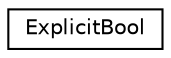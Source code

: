 digraph "Graphical Class Hierarchy"
{
  edge [fontname="Helvetica",fontsize="10",labelfontname="Helvetica",labelfontsize="10"];
  node [fontname="Helvetica",fontsize="10",shape=record];
  rankdir="LR";
  Node0 [label="ExplicitBool",height=0.2,width=0.4,color="black", fillcolor="white", style="filled",URL="$struct_explicit_bool.html"];
}
